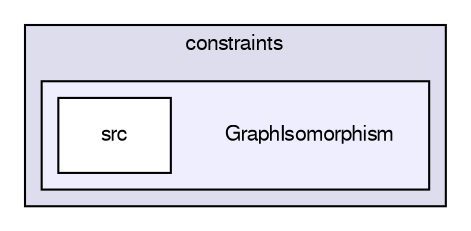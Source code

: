 digraph G {
  compound=true
  node [ fontsize="10", fontname="FreeSans"];
  edge [ labelfontsize="10", labelfontname="FreeSans"];
  subgraph clusterdir_14ac8057075f40d95909def0253c9cc0 {
    graph [ bgcolor="#ddddee", pencolor="black", label="constraints" fontname="FreeSans", fontsize="10", URL="dir_14ac8057075f40d95909def0253c9cc0.html"]
  subgraph clusterdir_1f6f5aaff25c8b282441294266fdc5ca {
    graph [ bgcolor="#eeeeff", pencolor="black", label="" URL="dir_1f6f5aaff25c8b282441294266fdc5ca.html"];
    dir_1f6f5aaff25c8b282441294266fdc5ca [shape=plaintext label="GraphIsomorphism"];
    dir_44b0c144e7730a626b51ce4d120ca89e [shape=box label="src" color="black" fillcolor="white" style="filled" URL="dir_44b0c144e7730a626b51ce4d120ca89e.html"];
  }
  }
}
